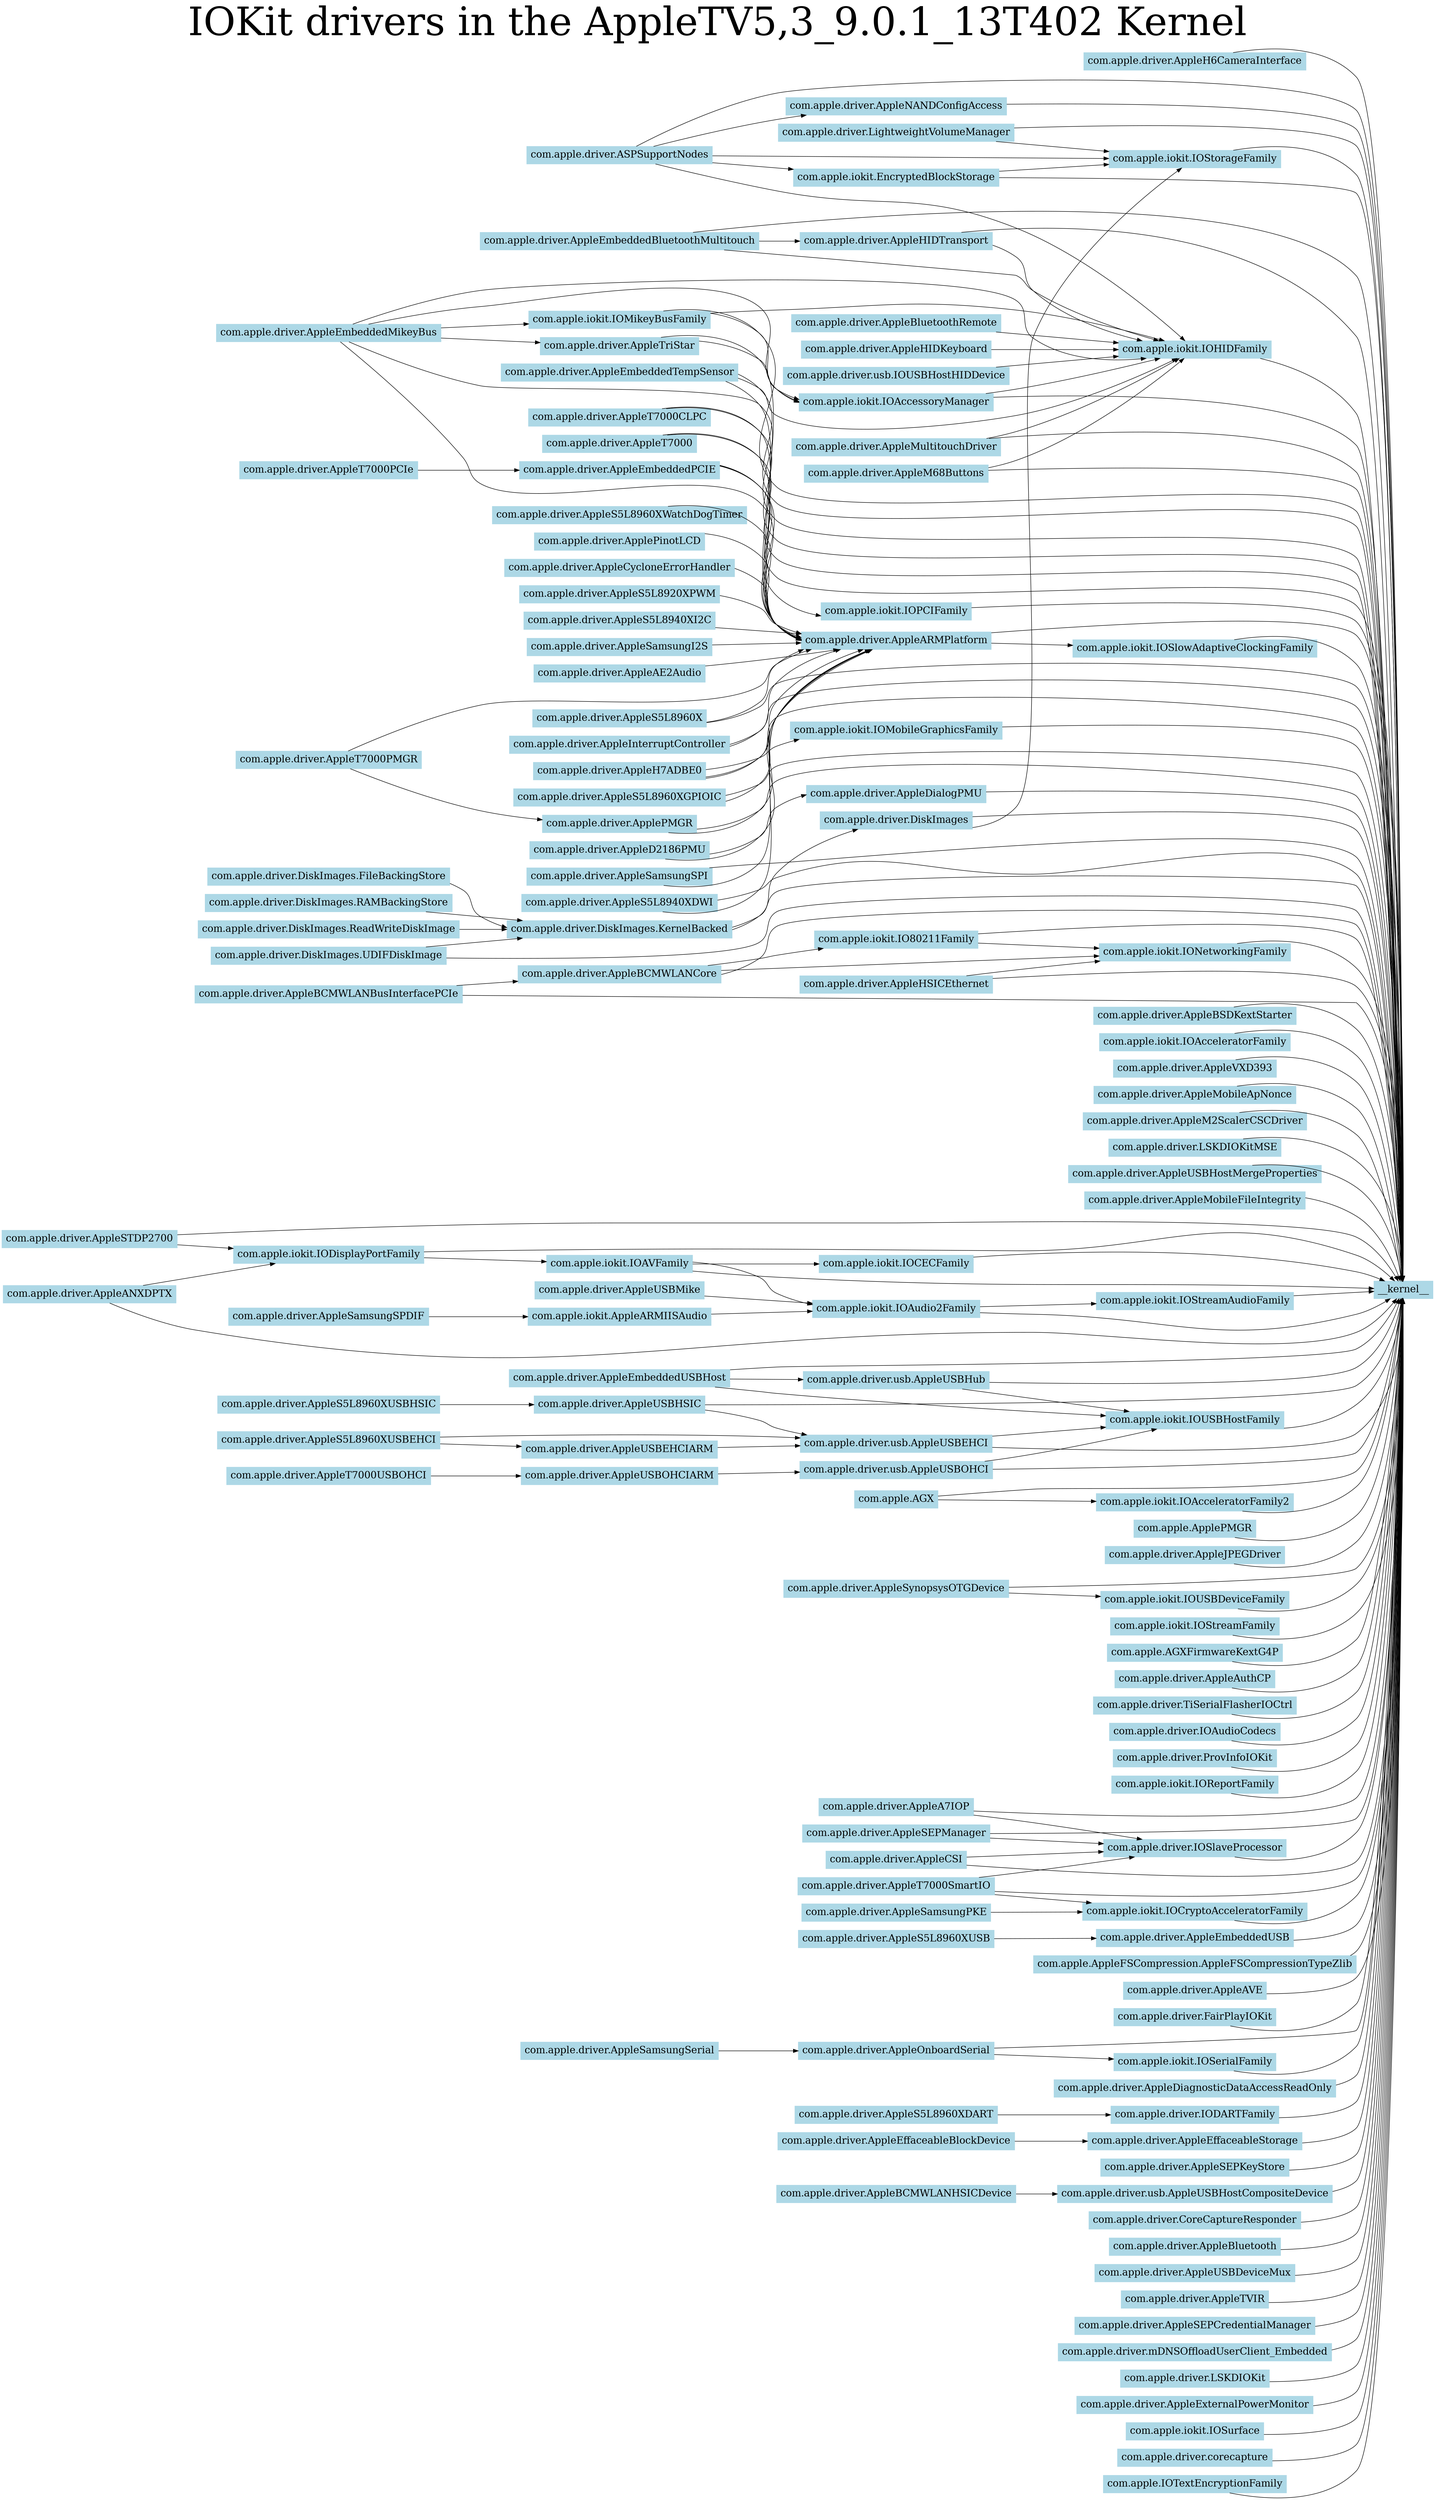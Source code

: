 digraph {fontsize=80;labelloc=t;label="IOKit drivers in the AppleTV5,3_9.0.1_13T402 Kernel";
 rankdir=LR; pagedir=BL; clusterrank=local; n_33 [
  fontsize=20; label="com.apple.driver.AppleH6CameraInterface"; rankdir=LR;
  style=filled; URL="com.apple.driver.AppleH6CameraInterface"
  color=lightblue;shape="box";
 ];
 n_109 [
  fontsize=20; label="com.apple.driver.ASPSupportNodes"; rankdir=LR;
  style=filled; URL="com.apple.driver.ASPSupportNodes"
  color=lightblue;shape="box";
 ];
 n_21 [
  fontsize=20; label="com.apple.iokit.IONetworkingFamily"; rankdir=LR;
  style=filled; URL="com.apple.iokit.IONetworkingFamily"
  color=lightblue;shape="box";
 ];
 n_71 [
  fontsize=20; label="com.apple.driver.AppleBSDKextStarter"; rankdir=LR;
  style=filled; URL="com.apple.driver.AppleBSDKextStarter"
  color=lightblue;shape="box";
 ];
 n_42 [
  fontsize=20; label="com.apple.iokit.IOAcceleratorFamily"; rankdir=LR;
  style=filled; URL="com.apple.iokit.IOAcceleratorFamily"
  color=lightblue;shape="box";
 ];
 n_104 [
  fontsize=20; label="com.apple.driver.AppleVXD393"; rankdir=LR;
  style=filled; URL="com.apple.driver.AppleVXD393"
  color=lightblue;shape="box";
 ];
 n_98 [
  fontsize=20; label="com.apple.driver.AppleBluetoothRemote"; rankdir=LR;
  style=filled; URL="com.apple.driver.AppleBluetoothRemote"
  color=lightblue;shape="box";
 ];
 n_20 [
  fontsize=20; label="com.apple.driver.AppleS5L8960XDART"; rankdir=LR;
  style=filled; URL="com.apple.driver.AppleS5L8960XDART"
  color=lightblue;shape="box";
 ];
 n_92 [
  fontsize=20; label="com.apple.driver.LightweightVolumeManager"; rankdir=LR;
  style=filled; URL="com.apple.driver.LightweightVolumeManager"
  color=lightblue;shape="box";
 ];
 n_97 [
  fontsize=20; label="com.apple.driver.AppleMobileApNonce"; rankdir=LR;
  style=filled; URL="com.apple.driver.AppleMobileApNonce"
  color=lightblue;shape="box";
 ];
 n_37 [
  fontsize=20; label="com.apple.driver.AppleM2ScalerCSCDriver"; rankdir=LR;
  style=filled; URL="com.apple.driver.AppleM2ScalerCSCDriver"
  color=lightblue;shape="box";
 ];
 n_99 [
  fontsize=20; label="com.apple.driver.DiskImages.FileBackingStore"; rankdir=LR;
  style=filled; URL="com.apple.driver.DiskImages.FileBackingStore"
  color=lightblue;shape="box";
 ];
 n_61 [
  fontsize=20; label="com.apple.driver.LSKDIOKitMSE"; rankdir=LR;
  style=filled; URL="com.apple.driver.LSKDIOKitMSE"
  color=lightblue;shape="box";
 ];
 n_16 [
  fontsize=20; label="com.apple.driver.AppleUSBHostMergeProperties"; rankdir=LR;
  style=filled; URL="com.apple.driver.AppleUSBHostMergeProperties"
  color=lightblue;shape="box";
 ];
 n_2 [
  fontsize=20; label="com.apple.driver.AppleMobileFileIntegrity"; rankdir=LR;
  style=filled; URL="com.apple.driver.AppleMobileFileIntegrity"
  color=lightblue;shape="box";
 ];
 n_72 [
  fontsize=20; label="com.apple.driver.AppleHIDKeyboard"; rankdir=LR;
  style=filled; URL="com.apple.driver.AppleHIDKeyboard"
  color=lightblue;shape="box";
 ];
 n_11 [
  fontsize=20; label="com.apple.iokit.IOStreamAudioFamily"; rankdir=LR;
  style=filled; URL="com.apple.iokit.IOStreamAudioFamily"
  color=lightblue;shape="box";
 ];
 n_29 [
  fontsize=20; label="com.apple.iokit.IOUSBHostFamily"; rankdir=LR;
  style=filled; URL="com.apple.iokit.IOUSBHostFamily"
  color=lightblue;shape="box";
 ];
 n_3 [
  fontsize=20; label="com.apple.iokit.IOHIDFamily"; rankdir=LR;
  style=filled; URL="com.apple.iokit.IOHIDFamily"
  color=lightblue;shape="box";
 ];
 n_102 [
  fontsize=20; label="com.apple.driver.AppleSTDP2700"; rankdir=LR;
  style=filled; URL="com.apple.driver.AppleSTDP2700"
  color=lightblue;shape="box";
 ];
 n_126 [
  fontsize=20; label="com.apple.AGX"; rankdir=LR;
  style=filled; URL="com.apple.AGX"
  color=lightblue;shape="box";
 ];
 n_87 [
  fontsize=20; label="com.apple.ApplePMGR"; rankdir=LR;
  style=filled; URL="com.apple.ApplePMGR"
  color=lightblue;shape="box";
 ];
 n_101 [
  fontsize=20; label="com.apple.driver.AppleBCMWLANHSICDevice"; rankdir=LR;
  style=filled; URL="com.apple.driver.AppleBCMWLANHSICDevice"
  color=lightblue;shape="box";
 ];
 n_27 [
  fontsize=20; label="com.apple.driver.AppleBCMWLANCore"; rankdir=LR;
  style=filled; URL="com.apple.driver.AppleBCMWLANCore"
  color=lightblue;shape="box";
 ];
 n_49 [
  fontsize=20; label="com.apple.driver.AppleEmbeddedPCIE"; rankdir=LR;
  style=filled; URL="com.apple.driver.AppleEmbeddedPCIE"
  color=lightblue;shape="box";
 ];
 n_38 [
  fontsize=20; label="com.apple.iokit.IOAudio2Family"; rankdir=LR;
  style=filled; URL="com.apple.iokit.IOAudio2Family"
  color=lightblue;shape="box";
 ];
 n_84 [
  fontsize=20; label="com.apple.driver.AppleT7000USBOHCI"; rankdir=LR;
  style=filled; URL="com.apple.driver.AppleT7000USBOHCI"
  color=lightblue;shape="box";
 ];
 n_119 [
  fontsize=20; label="com.apple.driver.AppleJPEGDriver"; rankdir=LR;
  style=filled; URL="com.apple.driver.AppleJPEGDriver"
  color=lightblue;shape="box";
 ];
 n_124 [
  fontsize=20; label="com.apple.driver.AppleT7000CLPC"; rankdir=LR;
  style=filled; URL="com.apple.driver.AppleT7000CLPC"
  color=lightblue;shape="box";
 ];
 n_115 [
  fontsize=20; label="com.apple.driver.AppleS5L8960XUSBHSIC"; rankdir=LR;
  style=filled; URL="com.apple.driver.AppleS5L8960XUSBHSIC"
  color=lightblue;shape="box";
 ];
 n_13 [
  fontsize=20; label="com.apple.driver.DiskImages"; rankdir=LR;
  style=filled; URL="com.apple.driver.DiskImages"
  color=lightblue;shape="box";
 ];
 n_65 [
  fontsize=20; label="com.apple.driver.AppleSynopsysOTGDevice"; rankdir=LR;
  style=filled; URL="com.apple.driver.AppleSynopsysOTGDevice"
  color=lightblue;shape="box";
 ];
 n_1 [
  fontsize=20; label="__kernel__"; rankdir=LR;
  style=filled; URL="__kernel__"
  color=lightblue;shape="box";
 ];
 n_67 [
  fontsize=20; label="com.apple.driver.AppleHIDTransport"; rankdir=LR;
  style=filled; URL="com.apple.driver.AppleHIDTransport"
  color=lightblue;shape="box";
 ];
 n_32 [
  fontsize=20; label="com.apple.driver.AppleEmbeddedUSBHost"; rankdir=LR;
  style=filled; URL="com.apple.driver.AppleEmbeddedUSBHost"
  color=lightblue;shape="box";
 ];
 n_127 [
  fontsize=20; label="com.apple.iokit.IOStreamFamily"; rankdir=LR;
  style=filled; URL="com.apple.iokit.IOStreamFamily"
  color=lightblue;shape="box";
 ];
 n_118 [
  fontsize=20; label="com.apple.driver.AppleT7000"; rankdir=LR;
  style=filled; URL="com.apple.driver.AppleT7000"
  color=lightblue;shape="box";
 ];
 n_125 [
  fontsize=20; label="com.apple.iokit.IOAcceleratorFamily2"; rankdir=LR;
  style=filled; URL="com.apple.iokit.IOAcceleratorFamily2"
  color=lightblue;shape="box";
 ];
 n_80 [
  fontsize=20; label="com.apple.driver.AppleT7000PCIe"; rankdir=LR;
  style=filled; URL="com.apple.driver.AppleT7000PCIe"
  color=lightblue;shape="box";
 ];
 n_69 [
  fontsize=20; label="com.apple.driver.AppleEmbeddedBluetoothMultitouch"; rankdir=LR;
  style=filled; URL="com.apple.driver.AppleEmbeddedBluetoothMultitouch"
  color=lightblue;shape="box";
 ];
 n_88 [
  fontsize=20; label="com.apple.driver.usb.IOUSBHostHIDDevice"; rankdir=LR;
  style=filled; URL="com.apple.driver.usb.IOUSBHostHIDDevice"
  color=lightblue;shape="box";
 ];
 n_45 [
  fontsize=20; label="com.apple.AGXFirmwareKextG4P"; rankdir=LR;
  style=filled; URL="com.apple.AGXFirmwareKextG4P"
  color=lightblue;shape="box";
 ];
 n_47 [
  fontsize=20; label="com.apple.driver.DiskImages.RAMBackingStore"; rankdir=LR;
  style=filled; URL="com.apple.driver.DiskImages.RAMBackingStore"
  color=lightblue;shape="box";
 ];
 n_103 [
  fontsize=20; label="com.apple.driver.AppleAuthCP"; rankdir=LR;
  style=filled; URL="com.apple.driver.AppleAuthCP"
  color=lightblue;shape="box";
 ];
 n_78 [
  fontsize=20; label="com.apple.driver.usb.AppleUSBEHCI"; rankdir=LR;
  style=filled; URL="com.apple.driver.usb.AppleUSBEHCI"
  color=lightblue;shape="box";
 ];
 n_77 [
  fontsize=20; label="com.apple.driver.AppleS5L8960X"; rankdir=LR;
  style=filled; URL="com.apple.driver.AppleS5L8960X"
  color=lightblue;shape="box";
 ];
 n_70 [
  fontsize=20; label="com.apple.driver.AppleUSBMike"; rankdir=LR;
  style=filled; URL="com.apple.driver.AppleUSBMike"
  color=lightblue;shape="box";
 ];
 n_75 [
  fontsize=20; label="com.apple.iokit.IOMikeyBusFamily"; rankdir=LR;
  style=filled; URL="com.apple.iokit.IOMikeyBusFamily"
  color=lightblue;shape="box";
 ];
 n_41 [
  fontsize=20; label="com.apple.iokit.IOMobileGraphicsFamily"; rankdir=LR;
  style=filled; URL="com.apple.iokit.IOMobileGraphicsFamily"
  color=lightblue;shape="box";
 ];
 n_110 [
  fontsize=20; label="com.apple.driver.AppleInterruptController"; rankdir=LR;
  style=filled; URL="com.apple.driver.AppleInterruptController"
  color=lightblue;shape="box";
 ];
 n_7 [
  fontsize=20; label="com.apple.driver.AppleEmbeddedTempSensor"; rankdir=LR;
  style=filled; URL="com.apple.driver.AppleEmbeddedTempSensor"
  color=lightblue;shape="box";
 ];
 n_94 [
  fontsize=20; label="com.apple.driver.TiSerialFlasherIOCtrl"; rankdir=LR;
  style=filled; URL="com.apple.driver.TiSerialFlasherIOCtrl"
  color=lightblue;shape="box";
 ];
 n_63 [
  fontsize=20; label="com.apple.driver.IOAudioCodecs"; rankdir=LR;
  style=filled; URL="com.apple.driver.IOAudioCodecs"
  color=lightblue;shape="box";
 ];
 n_81 [
  fontsize=20; label="com.apple.driver.AppleANXDPTX"; rankdir=LR;
  style=filled; URL="com.apple.driver.AppleANXDPTX"
  color=lightblue;shape="box";
 ];
 n_76 [
  fontsize=20; label="com.apple.driver.AppleEmbeddedMikeyBus"; rankdir=LR;
  style=filled; URL="com.apple.driver.AppleEmbeddedMikeyBus"
  color=lightblue;shape="box";
 ];
 n_128 [
  fontsize=20; label="com.apple.driver.AppleSamsungPKE"; rankdir=LR;
  style=filled; URL="com.apple.driver.AppleSamsungPKE"
  color=lightblue;shape="box";
 ];
 n_106 [
  fontsize=20; label="com.apple.driver.AppleS5L8920XPWM"; rankdir=LR;
  style=filled; URL="com.apple.driver.AppleS5L8920XPWM"
  color=lightblue;shape="box";
 ];
 n_131 [
  fontsize=20; label="com.apple.driver.ProvInfoIOKit"; rankdir=LR;
  style=filled; URL="com.apple.driver.ProvInfoIOKit"
  color=lightblue;shape="box";
 ];
 n_5 [
  fontsize=20; label="com.apple.iokit.IOReportFamily"; rankdir=LR;
  style=filled; URL="com.apple.iokit.IOReportFamily"
  color=lightblue;shape="box";
 ];
 n_54 [
  fontsize=20; label="com.apple.driver.AppleA7IOP"; rankdir=LR;
  style=filled; URL="com.apple.driver.AppleA7IOP"
  color=lightblue;shape="box";
 ];
 n_96 [
  fontsize=20; label="com.apple.driver.AppleH7ADBE0"; rankdir=LR;
  style=filled; URL="com.apple.driver.AppleH7ADBE0"
  color=lightblue;shape="box";
 ];
 n_40 [
  fontsize=20; label="com.apple.iokit.IOAVFamily"; rankdir=LR;
  style=filled; URL="com.apple.iokit.IOAVFamily"
  color=lightblue;shape="box";
 ];
 n_113 [
  fontsize=20; label="com.apple.driver.AppleS5L8960XGPIOIC"; rankdir=LR;
  style=filled; URL="com.apple.driver.AppleS5L8960XGPIOIC"
  color=lightblue;shape="box";
 ];
 n_64 [
  fontsize=20; label="com.apple.driver.AppleEmbeddedUSB"; rankdir=LR;
  style=filled; URL="com.apple.driver.AppleEmbeddedUSB"
  color=lightblue;shape="box";
 ];
 n_59 [
  fontsize=20; label="com.apple.driver.AppleS5L8940XI2C"; rankdir=LR;
  style=filled; URL="com.apple.driver.AppleS5L8940XI2C"
  color=lightblue;shape="box";
 ];
 n_74 [
  fontsize=20; label="com.apple.driver.AppleTriStar"; rankdir=LR;
  style=filled; URL="com.apple.driver.AppleTriStar"
  color=lightblue;shape="box";
 ];
 n_43 [
  fontsize=20; label="com.apple.driver.AppleNANDConfigAccess"; rankdir=LR;
  style=filled; URL="com.apple.driver.AppleNANDConfigAccess"
  color=lightblue;shape="box";
 ];
 n_10 [
  fontsize=20; label="com.apple.AppleFSCompression.AppleFSCompressionTypeZlib"; rankdir=LR;
  style=filled; URL="com.apple.AppleFSCompression.AppleFSCompressionTypeZlib"
  color=lightblue;shape="box";
 ];
 n_12 [
  fontsize=20; label="com.apple.iokit.IOStorageFamily"; rankdir=LR;
  style=filled; URL="com.apple.iokit.IOStorageFamily"
  color=lightblue;shape="box";
 ];
 n_130 [
  fontsize=20; label="com.apple.driver.AppleS5L8960XUSB"; rankdir=LR;
  style=filled; URL="com.apple.driver.AppleS5L8960XUSB"
  color=lightblue;shape="box";
 ];
 n_129 [
  fontsize=20; label="com.apple.driver.AppleHSICEthernet"; rankdir=LR;
  style=filled; URL="com.apple.driver.AppleHSICEthernet"
  color=lightblue;shape="box";
 ];
 n_111 [
  fontsize=20; label="com.apple.driver.AppleAVE"; rankdir=LR;
  style=filled; URL="com.apple.driver.AppleAVE"
  color=lightblue;shape="box";
 ];
 n_34 [
  fontsize=20; label="com.apple.driver.FairPlayIOKit"; rankdir=LR;
  style=filled; URL="com.apple.driver.FairPlayIOKit"
  color=lightblue;shape="box";
 ];
 n_91 [
  fontsize=20; label="com.apple.iokit.EncryptedBlockStorage"; rankdir=LR;
  style=filled; URL="com.apple.iokit.EncryptedBlockStorage"
  color=lightblue;shape="box";
 ];
 n_8 [
  fontsize=20; label="com.apple.driver.AppleDialogPMU"; rankdir=LR;
  style=filled; URL="com.apple.driver.AppleDialogPMU"
  color=lightblue;shape="box";
 ];
 n_82 [
  fontsize=20; label="com.apple.driver.usb.AppleUSBOHCI"; rankdir=LR;
  style=filled; URL="com.apple.driver.usb.AppleUSBOHCI"
  color=lightblue;shape="box";
 ];
 n_24 [
  fontsize=20; label="com.apple.iokit.IOSerialFamily"; rankdir=LR;
  style=filled; URL="com.apple.iokit.IOSerialFamily"
  color=lightblue;shape="box";
 ];
 n_44 [
  fontsize=20; label="com.apple.driver.AppleDiagnosticDataAccessReadOnly"; rankdir=LR;
  style=filled; URL="com.apple.driver.AppleDiagnosticDataAccessReadOnly"
  color=lightblue;shape="box";
 ];
 n_117 [
  fontsize=20; label="com.apple.driver.AppleT7000PMGR"; rankdir=LR;
  style=filled; URL="com.apple.driver.AppleT7000PMGR"
  color=lightblue;shape="box";
 ];
 n_19 [
  fontsize=20; label="com.apple.driver.IODARTFamily"; rankdir=LR;
  style=filled; URL="com.apple.driver.IODARTFamily"
  color=lightblue;shape="box";
 ];
 n_51 [
  fontsize=20; label="com.apple.driver.AppleEffaceableStorage"; rankdir=LR;
  style=filled; URL="com.apple.driver.AppleEffaceableStorage"
  color=lightblue;shape="box";
 ];
 n_56 [
  fontsize=20; label="com.apple.driver.AppleSEPKeyStore"; rankdir=LR;
  style=filled; URL="com.apple.driver.AppleSEPKeyStore"
  color=lightblue;shape="box";
 ];
 n_31 [
  fontsize=20; label="com.apple.driver.usb.AppleUSBHostCompositeDevice"; rankdir=LR;
  style=filled; URL="com.apple.driver.usb.AppleUSBHostCompositeDevice"
  color=lightblue;shape="box";
 ];
 n_85 [
  fontsize=20; label="com.apple.driver.CoreCaptureResponder"; rankdir=LR;
  style=filled; URL="com.apple.driver.CoreCaptureResponder"
  color=lightblue;shape="box";
 ];
 n_57 [
  fontsize=20; label="com.apple.driver.AppleBluetooth"; rankdir=LR;
  style=filled; URL="com.apple.driver.AppleBluetooth"
  color=lightblue;shape="box";
 ];
 n_18 [
  fontsize=20; label="com.apple.driver.AppleUSBDeviceMux"; rankdir=LR;
  style=filled; URL="com.apple.driver.AppleUSBDeviceMux"
  color=lightblue;shape="box";
 ];
 n_68 [
  fontsize=20; label="com.apple.driver.AppleMultitouchDriver"; rankdir=LR;
  style=filled; URL="com.apple.driver.AppleMultitouchDriver"
  color=lightblue;shape="box";
 ];
 n_58 [
  fontsize=20; label="com.apple.driver.AppleTVIR"; rankdir=LR;
  style=filled; URL="com.apple.driver.AppleTVIR"
  color=lightblue;shape="box";
 ];
 n_95 [
  fontsize=20; label="com.apple.driver.AppleSEPCredentialManager"; rankdir=LR;
  style=filled; URL="com.apple.driver.AppleSEPCredentialManager"
  color=lightblue;shape="box";
 ];
 n_66 [
  fontsize=20; label="com.apple.driver.AppleSamsungSerial"; rankdir=LR;
  style=filled; URL="com.apple.driver.AppleSamsungSerial"
  color=lightblue;shape="box";
 ];
 n_14 [
  fontsize=20; label="com.apple.driver.DiskImages.KernelBacked"; rankdir=LR;
  style=filled; URL="com.apple.driver.DiskImages.KernelBacked"
  color=lightblue;shape="box";
 ];
 n_60 [
  fontsize=20; label="com.apple.iokit.IODisplayPortFamily"; rankdir=LR;
  style=filled; URL="com.apple.iokit.IODisplayPortFamily"
  color=lightblue;shape="box";
 ];
 n_22 [
  fontsize=20; label="com.apple.driver.mDNSOffloadUserClient_Embedded"; rankdir=LR;
  style=filled; URL="com.apple.driver.mDNSOffloadUserClient_Embedded"
  color=lightblue;shape="box";
 ];
 n_120 [
  fontsize=20; label="com.apple.driver.AppleSamsungI2S"; rankdir=LR;
  style=filled; URL="com.apple.driver.AppleSamsungI2S"
  color=lightblue;shape="box";
 ];
 n_53 [
  fontsize=20; label="com.apple.iokit.IOCryptoAcceleratorFamily"; rankdir=LR;
  style=filled; URL="com.apple.iokit.IOCryptoAcceleratorFamily"
  color=lightblue;shape="box";
 ];
 n_86 [
  fontsize=20; label="com.apple.driver.ApplePMGR"; rankdir=LR;
  style=filled; URL="com.apple.driver.ApplePMGR"
  color=lightblue;shape="box";
 ];
 n_50 [
  fontsize=20; label="com.apple.driver.AppleBCMWLANBusInterfacePCIe"; rankdir=LR;
  style=filled; URL="com.apple.driver.AppleBCMWLANBusInterfacePCIe"
  color=lightblue;shape="box";
 ];
 n_55 [
  fontsize=20; label="com.apple.driver.AppleSEPManager"; rankdir=LR;
  style=filled; URL="com.apple.driver.AppleSEPManager"
  color=lightblue;shape="box";
 ];
 n_62 [
  fontsize=20; label="com.apple.driver.LSKDIOKit"; rankdir=LR;
  style=filled; URL="com.apple.driver.LSKDIOKit"
  color=lightblue;shape="box";
 ];
 n_89 [
  fontsize=20; label="com.apple.driver.AppleM68Buttons"; rankdir=LR;
  style=filled; URL="com.apple.driver.AppleM68Buttons"
  color=lightblue;shape="box";
 ];
 n_26 [
  fontsize=20; label="com.apple.iokit.IO80211Family"; rankdir=LR;
  style=filled; URL="com.apple.iokit.IO80211Family"
  color=lightblue;shape="box";
 ];
 n_6 [
  fontsize=20; label="com.apple.driver.AppleARMPlatform"; rankdir=LR;
  style=filled; URL="com.apple.driver.AppleARMPlatform"
  color=lightblue;shape="box";
 ];
 n_79 [
  fontsize=20; label="com.apple.driver.AppleUSBHSIC"; rankdir=LR;
  style=filled; URL="com.apple.driver.AppleUSBHSIC"
  color=lightblue;shape="box";
 ];
 n_100 [
  fontsize=20; label="com.apple.driver.AppleAE2Audio"; rankdir=LR;
  style=filled; URL="com.apple.driver.AppleAE2Audio"
  color=lightblue;shape="box";
 ];
 n_132 [
  fontsize=20; label="com.apple.driver.AppleExternalPowerMonitor"; rankdir=LR;
  style=filled; URL="com.apple.driver.AppleExternalPowerMonitor"
  color=lightblue;shape="box";
 ];
 n_121 [
  fontsize=20; label="com.apple.iokit.AppleARMIISAudio"; rankdir=LR;
  style=filled; URL="com.apple.iokit.AppleARMIISAudio"
  color=lightblue;shape="box";
 ];
 n_90 [
  fontsize=20; label="com.apple.driver.AppleS5L8960XWatchDogTimer"; rankdir=LR;
  style=filled; URL="com.apple.driver.AppleS5L8960XWatchDogTimer"
  color=lightblue;shape="box";
 ];
 n_123 [
  fontsize=20; label="com.apple.driver.ApplePinotLCD"; rankdir=LR;
  style=filled; URL="com.apple.driver.ApplePinotLCD"
  color=lightblue;shape="box";
 ];
 n_4 [
  fontsize=20; label="com.apple.iokit.IOSlowAdaptiveClockingFamily"; rankdir=LR;
  style=filled; URL="com.apple.iokit.IOSlowAdaptiveClockingFamily"
  color=lightblue;shape="box";
 ];
 n_48 [
  fontsize=20; label="com.apple.iokit.IOPCIFamily"; rankdir=LR;
  style=filled; URL="com.apple.iokit.IOPCIFamily"
  color=lightblue;shape="box";
 ];
 n_9 [
  fontsize=20; label="com.apple.driver.AppleD2186PMU"; rankdir=LR;
  style=filled; URL="com.apple.driver.AppleD2186PMU"
  color=lightblue;shape="box";
 ];
 n_25 [
  fontsize=20; label="com.apple.driver.AppleOnboardSerial"; rankdir=LR;
  style=filled; URL="com.apple.driver.AppleOnboardSerial"
  color=lightblue;shape="box";
 ];
 n_52 [
  fontsize=20; label="com.apple.driver.IOSlaveProcessor"; rankdir=LR;
  style=filled; URL="com.apple.driver.IOSlaveProcessor"
  color=lightblue;shape="box";
 ];
 n_108 [
  fontsize=20; label="com.apple.driver.AppleT7000SmartIO"; rankdir=LR;
  style=filled; URL="com.apple.driver.AppleT7000SmartIO"
  color=lightblue;shape="box";
 ];
 n_28 [
  fontsize=20; label="com.apple.driver.AppleSamsungSPI"; rankdir=LR;
  style=filled; URL="com.apple.driver.AppleSamsungSPI"
  color=lightblue;shape="box";
 ];
 n_73 [
  fontsize=20; label="com.apple.iokit.IOAccessoryManager"; rankdir=LR;
  style=filled; URL="com.apple.iokit.IOAccessoryManager"
  color=lightblue;shape="box";
 ];
 n_15 [
  fontsize=20; label="com.apple.driver.DiskImages.UDIFDiskImage"; rankdir=LR;
  style=filled; URL="com.apple.driver.DiskImages.UDIFDiskImage"
  color=lightblue;shape="box";
 ];
 n_122 [
  fontsize=20; label="com.apple.driver.AppleSamsungSPDIF"; rankdir=LR;
  style=filled; URL="com.apple.driver.AppleSamsungSPDIF"
  color=lightblue;shape="box";
 ];
 n_105 [
  fontsize=20; label="com.apple.driver.AppleCSI"; rankdir=LR;
  style=filled; URL="com.apple.driver.AppleCSI"
  color=lightblue;shape="box";
 ];
 n_112 [
  fontsize=20; label="com.apple.driver.AppleS5L8940XDWI"; rankdir=LR;
  style=filled; URL="com.apple.driver.AppleS5L8940XDWI"
  color=lightblue;shape="box";
 ];
 n_30 [
  fontsize=20; label="com.apple.driver.usb.AppleUSBHub"; rankdir=LR;
  style=filled; URL="com.apple.driver.usb.AppleUSBHub"
  color=lightblue;shape="box";
 ];
 n_116 [
  fontsize=20; label="com.apple.driver.AppleS5L8960XUSBEHCI"; rankdir=LR;
  style=filled; URL="com.apple.driver.AppleS5L8960XUSBEHCI"
  color=lightblue;shape="box";
 ];
 n_36 [
  fontsize=20; label="com.apple.iokit.IOSurface"; rankdir=LR;
  style=filled; URL="com.apple.iokit.IOSurface"
  color=lightblue;shape="box";
 ];
 n_23 [
  fontsize=20; label="com.apple.driver.corecapture"; rankdir=LR;
  style=filled; URL="com.apple.driver.corecapture"
  color=lightblue;shape="box";
 ];
 n_107 [
  fontsize=20; label="com.apple.driver.DiskImages.ReadWriteDiskImage"; rankdir=LR;
  style=filled; URL="com.apple.driver.DiskImages.ReadWriteDiskImage"
  color=lightblue;shape="box";
 ];
 n_46 [
  fontsize=20; label="com.apple.driver.AppleCycloneErrorHandler"; rankdir=LR;
  style=filled; URL="com.apple.driver.AppleCycloneErrorHandler"
  color=lightblue;shape="box";
 ];
 n_39 [
  fontsize=20; label="com.apple.iokit.IOCECFamily"; rankdir=LR;
  style=filled; URL="com.apple.iokit.IOCECFamily"
  color=lightblue;shape="box";
 ];
 n_35 [
  fontsize=20; label="com.apple.IOTextEncryptionFamily"; rankdir=LR;
  style=filled; URL="com.apple.IOTextEncryptionFamily"
  color=lightblue;shape="box";
 ];
 n_83 [
  fontsize=20; label="com.apple.driver.AppleUSBOHCIARM"; rankdir=LR;
  style=filled; URL="com.apple.driver.AppleUSBOHCIARM"
  color=lightblue;shape="box";
 ];
 n_114 [
  fontsize=20; label="com.apple.driver.AppleUSBEHCIARM"; rankdir=LR;
  style=filled; URL="com.apple.driver.AppleUSBEHCIARM"
  color=lightblue;shape="box";
 ];
 n_17 [
  fontsize=20; label="com.apple.iokit.IOUSBDeviceFamily"; rankdir=LR;
  style=filled; URL="com.apple.iokit.IOUSBDeviceFamily"
  color=lightblue;shape="box";
 ];
 n_93 [
  fontsize=20; label="com.apple.driver.AppleEffaceableBlockDevice"; rankdir=LR;
  style=filled; URL="com.apple.driver.AppleEffaceableBlockDevice"
  color=lightblue;shape="box";
 ];
 n_33 -> n_1;
 n_109 -> n_3;
 n_109 -> n_91;
 n_109 -> n_1;
 n_109 -> n_43;
 n_109 -> n_12;
 n_21 -> n_1;
 n_71 -> n_1;
 n_42 -> n_1;
 n_104 -> n_1;
 n_98 -> n_3;
 n_20 -> n_19;
 n_92 -> n_1;
 n_92 -> n_12;
 n_97 -> n_1;
 n_37 -> n_1;
 n_99 -> n_14;
 n_61 -> n_1;
 n_16 -> n_1;
 n_2 -> n_1;
 n_72 -> n_3;
 n_11 -> n_1;
 n_29 -> n_1;
 n_3 -> n_1;
 n_102 -> n_60;
 n_102 -> n_1;
 n_126 -> n_1;
 n_126 -> n_125;
 n_87 -> n_1;
 n_101 -> n_31;
 n_27 -> n_26;
 n_27 -> n_1;
 n_27 -> n_21;
 n_49 -> n_48;
 n_49 -> n_1;
 n_49 -> n_6;
 n_38 -> n_11;
 n_38 -> n_1;
 n_84 -> n_83;
 n_119 -> n_1;
 n_124 -> n_1;
 n_124 -> n_6;
 n_115 -> n_79;
 n_13 -> n_1;
 n_13 -> n_12;
 n_65 -> n_17;
 n_65 -> n_1;
 n_67 -> n_1;
 n_67 -> n_3;
 n_32 -> n_29;
 n_32 -> n_1;
 n_32 -> n_30;
 n_127 -> n_1;
 n_118 -> n_6;
 n_118 -> n_1;
 n_125 -> n_1;
 n_80 -> n_49;
 n_69 -> n_67;
 n_69 -> n_3;
 n_69 -> n_1;
 n_88 -> n_3;
 n_45 -> n_1;
 n_47 -> n_14;
 n_103 -> n_1;
 n_78 -> n_29;
 n_78 -> n_1;
 n_77 -> n_1;
 n_77 -> n_6;
 n_70 -> n_38;
 n_75 -> n_1;
 n_75 -> n_73;
 n_75 -> n_3;
 n_41 -> n_1;
 n_110 -> n_1;
 n_110 -> n_6;
 n_7 -> n_6;
 n_7 -> n_3;
 n_7 -> n_1;
 n_94 -> n_1;
 n_63 -> n_1;
 n_81 -> n_60;
 n_81 -> n_1;
 n_76 -> n_75;
 n_76 -> n_74;
 n_76 -> n_73;
 n_76 -> n_6;
 n_76 -> n_3;
 n_76 -> n_1;
 n_128 -> n_53;
 n_106 -> n_6;
 n_131 -> n_1;
 n_5 -> n_1;
 n_54 -> n_52;
 n_54 -> n_1;
 n_96 -> n_41;
 n_96 -> n_6;
 n_96 -> n_1;
 n_40 -> n_39;
 n_40 -> n_1;
 n_40 -> n_38;
 n_113 -> n_1;
 n_113 -> n_6;
 n_64 -> n_1;
 n_59 -> n_6;
 n_74 -> n_6;
 n_74 -> n_73;
 n_43 -> n_1;
 n_10 -> n_1;
 n_12 -> n_1;
 n_130 -> n_64;
 n_129 -> n_1;
 n_129 -> n_21;
 n_111 -> n_1;
 n_34 -> n_1;
 n_91 -> n_12;
 n_91 -> n_1;
 n_8 -> n_1;
 n_82 -> n_29;
 n_82 -> n_1;
 n_24 -> n_1;
 n_44 -> n_1;
 n_117 -> n_86;
 n_117 -> n_6;
 n_19 -> n_1;
 n_51 -> n_1;
 n_56 -> n_1;
 n_31 -> n_1;
 n_85 -> n_1;
 n_57 -> n_1;
 n_18 -> n_1;
 n_68 -> n_1;
 n_68 -> n_3;
 n_58 -> n_1;
 n_95 -> n_1;
 n_66 -> n_25;
 n_14 -> n_13;
 n_14 -> n_1;
 n_60 -> n_40;
 n_60 -> n_1;
 n_22 -> n_1;
 n_120 -> n_6;
 n_53 -> n_1;
 n_86 -> n_1;
 n_86 -> n_6;
 n_50 -> n_27;
 n_50 -> n_1;
 n_55 -> n_52;
 n_55 -> n_1;
 n_62 -> n_1;
 n_89 -> n_1;
 n_89 -> n_3;
 n_26 -> n_1;
 n_26 -> n_21;
 n_6 -> n_4;
 n_6 -> n_1;
 n_79 -> n_1;
 n_79 -> n_78;
 n_100 -> n_6;
 n_132 -> n_1;
 n_121 -> n_38;
 n_90 -> n_6;
 n_123 -> n_6;
 n_4 -> n_1;
 n_48 -> n_1;
 n_9 -> n_8;
 n_9 -> n_6;
 n_25 -> n_1;
 n_25 -> n_24;
 n_52 -> n_1;
 n_108 -> n_53;
 n_108 -> n_52;
 n_108 -> n_1;
 n_28 -> n_6;
 n_28 -> n_1;
 n_73 -> n_1;
 n_73 -> n_3;
 n_15 -> n_14;
 n_15 -> n_1;
 n_122 -> n_121;
 n_105 -> n_52;
 n_105 -> n_1;
 n_112 -> n_1;
 n_112 -> n_6;
 n_30 -> n_29;
 n_30 -> n_1;
 n_116 -> n_114;
 n_116 -> n_78;
 n_36 -> n_1;
 n_23 -> n_1;
 n_107 -> n_14;
 n_46 -> n_6;
 n_39 -> n_1;
 n_35 -> n_1;
 n_83 -> n_82;
 n_114 -> n_78;
 n_17 -> n_1;
 n_93 -> n_51;
}
